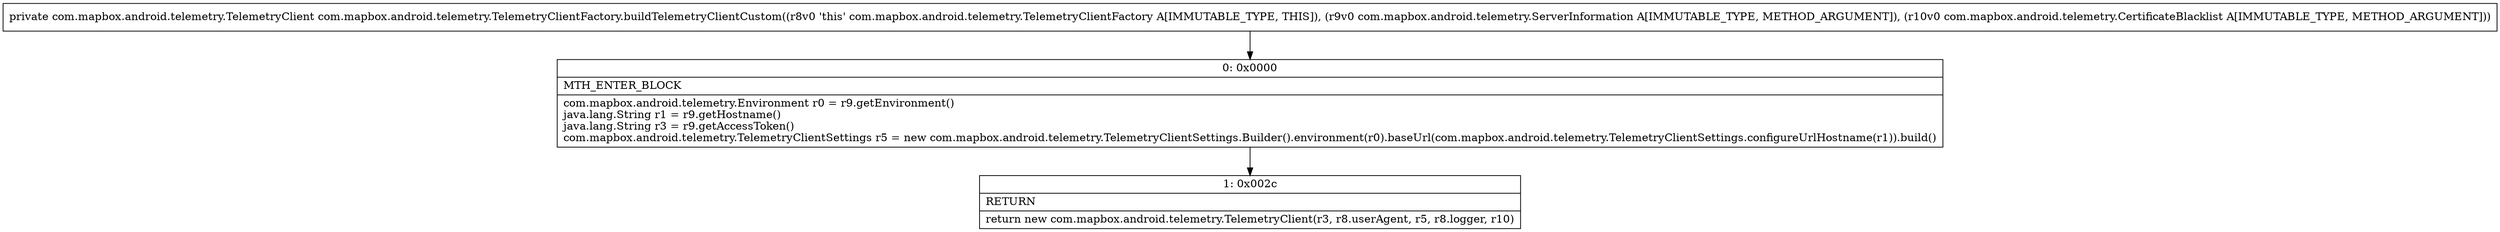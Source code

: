 digraph "CFG forcom.mapbox.android.telemetry.TelemetryClientFactory.buildTelemetryClientCustom(Lcom\/mapbox\/android\/telemetry\/ServerInformation;Lcom\/mapbox\/android\/telemetry\/CertificateBlacklist;)Lcom\/mapbox\/android\/telemetry\/TelemetryClient;" {
Node_0 [shape=record,label="{0\:\ 0x0000|MTH_ENTER_BLOCK\l|com.mapbox.android.telemetry.Environment r0 = r9.getEnvironment()\ljava.lang.String r1 = r9.getHostname()\ljava.lang.String r3 = r9.getAccessToken()\lcom.mapbox.android.telemetry.TelemetryClientSettings r5 = new com.mapbox.android.telemetry.TelemetryClientSettings.Builder().environment(r0).baseUrl(com.mapbox.android.telemetry.TelemetryClientSettings.configureUrlHostname(r1)).build()\l}"];
Node_1 [shape=record,label="{1\:\ 0x002c|RETURN\l|return new com.mapbox.android.telemetry.TelemetryClient(r3, r8.userAgent, r5, r8.logger, r10)\l}"];
MethodNode[shape=record,label="{private com.mapbox.android.telemetry.TelemetryClient com.mapbox.android.telemetry.TelemetryClientFactory.buildTelemetryClientCustom((r8v0 'this' com.mapbox.android.telemetry.TelemetryClientFactory A[IMMUTABLE_TYPE, THIS]), (r9v0 com.mapbox.android.telemetry.ServerInformation A[IMMUTABLE_TYPE, METHOD_ARGUMENT]), (r10v0 com.mapbox.android.telemetry.CertificateBlacklist A[IMMUTABLE_TYPE, METHOD_ARGUMENT])) }"];
MethodNode -> Node_0;
Node_0 -> Node_1;
}

